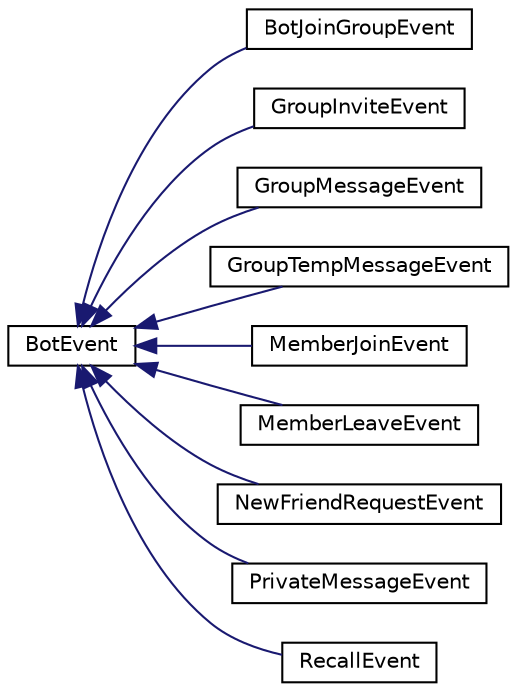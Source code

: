 digraph "类继承关系图"
{
 // LATEX_PDF_SIZE
  edge [fontname="Helvetica",fontsize="10",labelfontname="Helvetica",labelfontsize="10"];
  node [fontname="Helvetica",fontsize="10",shape=record];
  rankdir="LR";
  Node0 [label="BotEvent",height=0.2,width=0.4,color="black", fillcolor="white", style="filled",URL="$class_bot_event.html",tooltip="所以事件处理timeoutevent都是机器人事件，指都有机器人实例"];
  Node0 -> Node1 [dir="back",color="midnightblue",fontsize="10",style="solid",fontname="Helvetica"];
  Node1 [label="BotJoinGroupEvent",height=0.2,width=0.4,color="black", fillcolor="white", style="filled",URL="$class_bot_join_group_event.html",tooltip="机器人进入某群"];
  Node0 -> Node2 [dir="back",color="midnightblue",fontsize="10",style="solid",fontname="Helvetica"];
  Node2 [label="GroupInviteEvent",height=0.2,width=0.4,color="black", fillcolor="white", style="filled",URL="$class_group_invite_event.html",tooltip="群聊邀请事件类声明"];
  Node0 -> Node3 [dir="back",color="midnightblue",fontsize="10",style="solid",fontname="Helvetica"];
  Node3 [label="GroupMessageEvent",height=0.2,width=0.4,color="black", fillcolor="white", style="filled",URL="$class_group_message_event.html",tooltip="群消息事件声明"];
  Node0 -> Node4 [dir="back",color="midnightblue",fontsize="10",style="solid",fontname="Helvetica"];
  Node4 [label="GroupTempMessageEvent",height=0.2,width=0.4,color="black", fillcolor="white", style="filled",URL="$class_group_temp_message_event.html",tooltip="群临时会话"];
  Node0 -> Node5 [dir="back",color="midnightblue",fontsize="10",style="solid",fontname="Helvetica"];
  Node5 [label="MemberJoinEvent",height=0.2,width=0.4,color="black", fillcolor="white", style="filled",URL="$class_member_join_event.html",tooltip="新群成员加入"];
  Node0 -> Node6 [dir="back",color="midnightblue",fontsize="10",style="solid",fontname="Helvetica"];
  Node6 [label="MemberLeaveEvent",height=0.2,width=0.4,color="black", fillcolor="white", style="filled",URL="$class_member_leave_event.html",tooltip="群成员离开"];
  Node0 -> Node7 [dir="back",color="midnightblue",fontsize="10",style="solid",fontname="Helvetica"];
  Node7 [label="NewFriendRequestEvent",height=0.2,width=0.4,color="black", fillcolor="white", style="filled",URL="$class_new_friend_request_event.html",tooltip="好友申请事件声明"];
  Node0 -> Node8 [dir="back",color="midnightblue",fontsize="10",style="solid",fontname="Helvetica"];
  Node8 [label="PrivateMessageEvent",height=0.2,width=0.4,color="black", fillcolor="white", style="filled",URL="$class_private_message_event.html",tooltip="私聊消息事件类声明"];
  Node0 -> Node9 [dir="back",color="midnightblue",fontsize="10",style="solid",fontname="Helvetica"];
  Node9 [label="RecallEvent",height=0.2,width=0.4,color="black", fillcolor="white", style="filled",URL="$class_recall_event.html",tooltip="撤回信息"];
}
